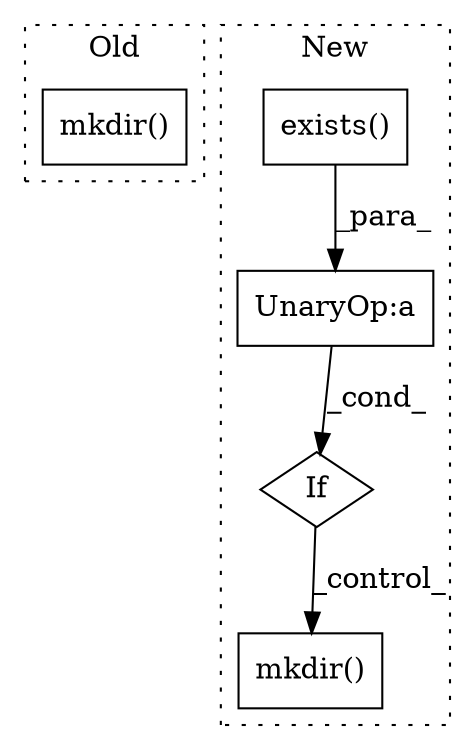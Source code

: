 digraph G {
subgraph cluster0 {
1 [label="mkdir()" a="75" s="5045" l="18" shape="box"];
label = "Old";
style="dotted";
}
subgraph cluster1 {
2 [label="exists()" a="75" s="5111" l="20" shape="box"];
3 [label="If" a="96" s="5104" l="3" shape="diamond"];
4 [label="mkdir()" a="75" s="5141" l="19" shape="box"];
5 [label="UnaryOp:a" a="61" s="5107" l="24" shape="box"];
label = "New";
style="dotted";
}
2 -> 5 [label="_para_"];
3 -> 4 [label="_control_"];
5 -> 3 [label="_cond_"];
}